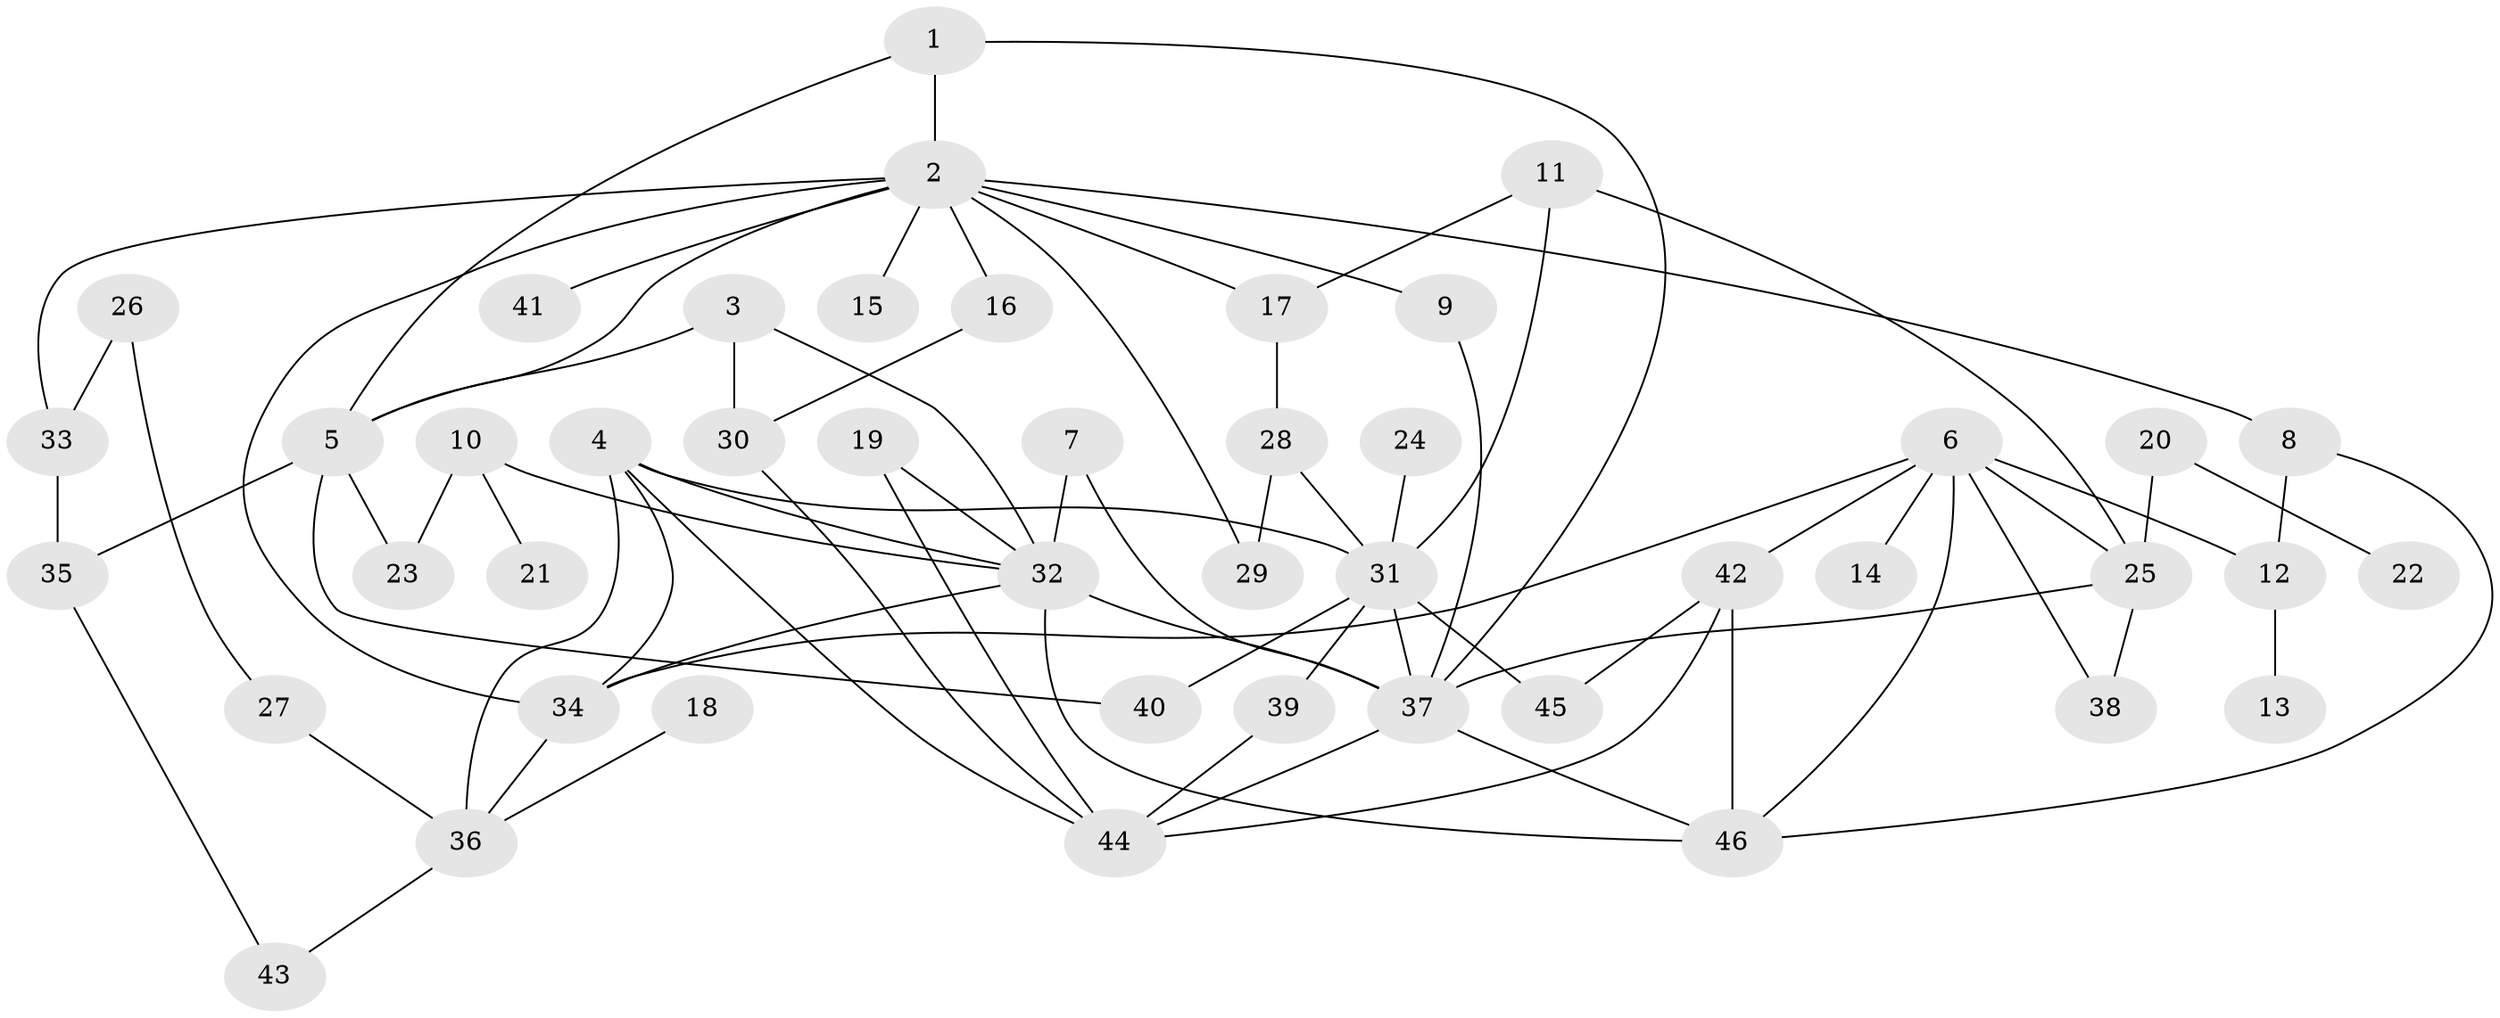 // original degree distribution, {8: 0.02197802197802198, 3: 0.27472527472527475, 5: 0.04395604395604396, 7: 0.03296703296703297, 2: 0.3516483516483517, 4: 0.07692307692307693, 6: 0.02197802197802198, 1: 0.17582417582417584}
// Generated by graph-tools (version 1.1) at 2025/49/03/09/25 03:49:24]
// undirected, 46 vertices, 76 edges
graph export_dot {
graph [start="1"]
  node [color=gray90,style=filled];
  1;
  2;
  3;
  4;
  5;
  6;
  7;
  8;
  9;
  10;
  11;
  12;
  13;
  14;
  15;
  16;
  17;
  18;
  19;
  20;
  21;
  22;
  23;
  24;
  25;
  26;
  27;
  28;
  29;
  30;
  31;
  32;
  33;
  34;
  35;
  36;
  37;
  38;
  39;
  40;
  41;
  42;
  43;
  44;
  45;
  46;
  1 -- 2 [weight=1.0];
  1 -- 5 [weight=1.0];
  1 -- 37 [weight=1.0];
  2 -- 5 [weight=1.0];
  2 -- 8 [weight=1.0];
  2 -- 9 [weight=1.0];
  2 -- 15 [weight=1.0];
  2 -- 16 [weight=1.0];
  2 -- 17 [weight=1.0];
  2 -- 29 [weight=1.0];
  2 -- 33 [weight=1.0];
  2 -- 34 [weight=1.0];
  2 -- 41 [weight=1.0];
  3 -- 5 [weight=1.0];
  3 -- 30 [weight=1.0];
  3 -- 32 [weight=1.0];
  4 -- 31 [weight=1.0];
  4 -- 32 [weight=1.0];
  4 -- 34 [weight=1.0];
  4 -- 36 [weight=1.0];
  4 -- 44 [weight=1.0];
  5 -- 23 [weight=1.0];
  5 -- 35 [weight=2.0];
  5 -- 40 [weight=1.0];
  6 -- 12 [weight=1.0];
  6 -- 14 [weight=1.0];
  6 -- 25 [weight=1.0];
  6 -- 34 [weight=1.0];
  6 -- 38 [weight=1.0];
  6 -- 42 [weight=1.0];
  6 -- 46 [weight=1.0];
  7 -- 32 [weight=1.0];
  7 -- 37 [weight=1.0];
  8 -- 12 [weight=1.0];
  8 -- 46 [weight=1.0];
  9 -- 37 [weight=1.0];
  10 -- 21 [weight=1.0];
  10 -- 23 [weight=1.0];
  10 -- 32 [weight=1.0];
  11 -- 17 [weight=1.0];
  11 -- 25 [weight=1.0];
  11 -- 31 [weight=1.0];
  12 -- 13 [weight=1.0];
  16 -- 30 [weight=1.0];
  17 -- 28 [weight=1.0];
  18 -- 36 [weight=1.0];
  19 -- 32 [weight=1.0];
  19 -- 44 [weight=1.0];
  20 -- 22 [weight=1.0];
  20 -- 25 [weight=1.0];
  24 -- 31 [weight=1.0];
  25 -- 37 [weight=1.0];
  25 -- 38 [weight=1.0];
  26 -- 27 [weight=1.0];
  26 -- 33 [weight=1.0];
  27 -- 36 [weight=1.0];
  28 -- 29 [weight=1.0];
  28 -- 31 [weight=1.0];
  30 -- 44 [weight=1.0];
  31 -- 37 [weight=1.0];
  31 -- 39 [weight=1.0];
  31 -- 40 [weight=1.0];
  31 -- 45 [weight=2.0];
  32 -- 34 [weight=1.0];
  32 -- 37 [weight=1.0];
  32 -- 46 [weight=1.0];
  33 -- 35 [weight=1.0];
  34 -- 36 [weight=1.0];
  35 -- 43 [weight=1.0];
  36 -- 43 [weight=1.0];
  37 -- 44 [weight=1.0];
  37 -- 46 [weight=1.0];
  39 -- 44 [weight=1.0];
  42 -- 44 [weight=1.0];
  42 -- 45 [weight=1.0];
  42 -- 46 [weight=1.0];
}
